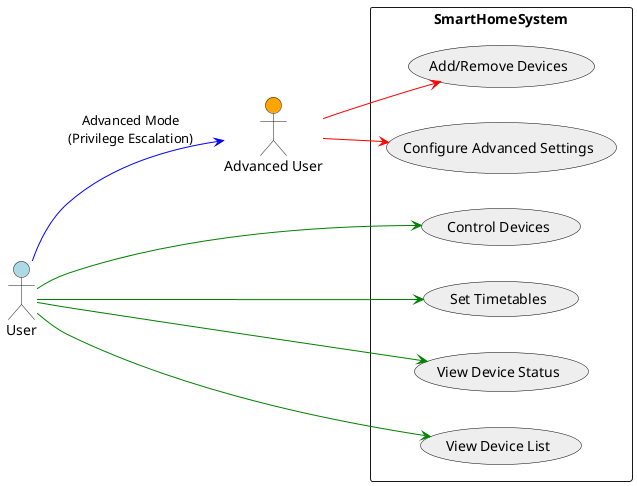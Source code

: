 @startuml
skinparam actorStyle stickman
skinparam usecaseBackgroundColor #EEE
skinparam usecaseBorderColor #000
skinparam usecaseFontSize 14

left to right direction

actor "User" as User #lightblue
actor "Advanced User" as Adm #orange

rectangle SmartHomeSystem {
    usecase "Control Devices" as UC1
    usecase "Set Timetables" as UC2
    usecase "View Device Status" as UC3
    usecase "View Device List" as UC4
    usecase "Add/Remove Devices" as UC5
    usecase "Configure Advanced Settings" as UC6
}

User --> UC1 #green
User --> UC2 #green
User --> UC3 #green
User --> UC4 #green

Adm --> UC5 #red
Adm --> UC6 #red
User --> Adm #blue :Advanced Mode\n(Privilege Escalation)
@enduml

